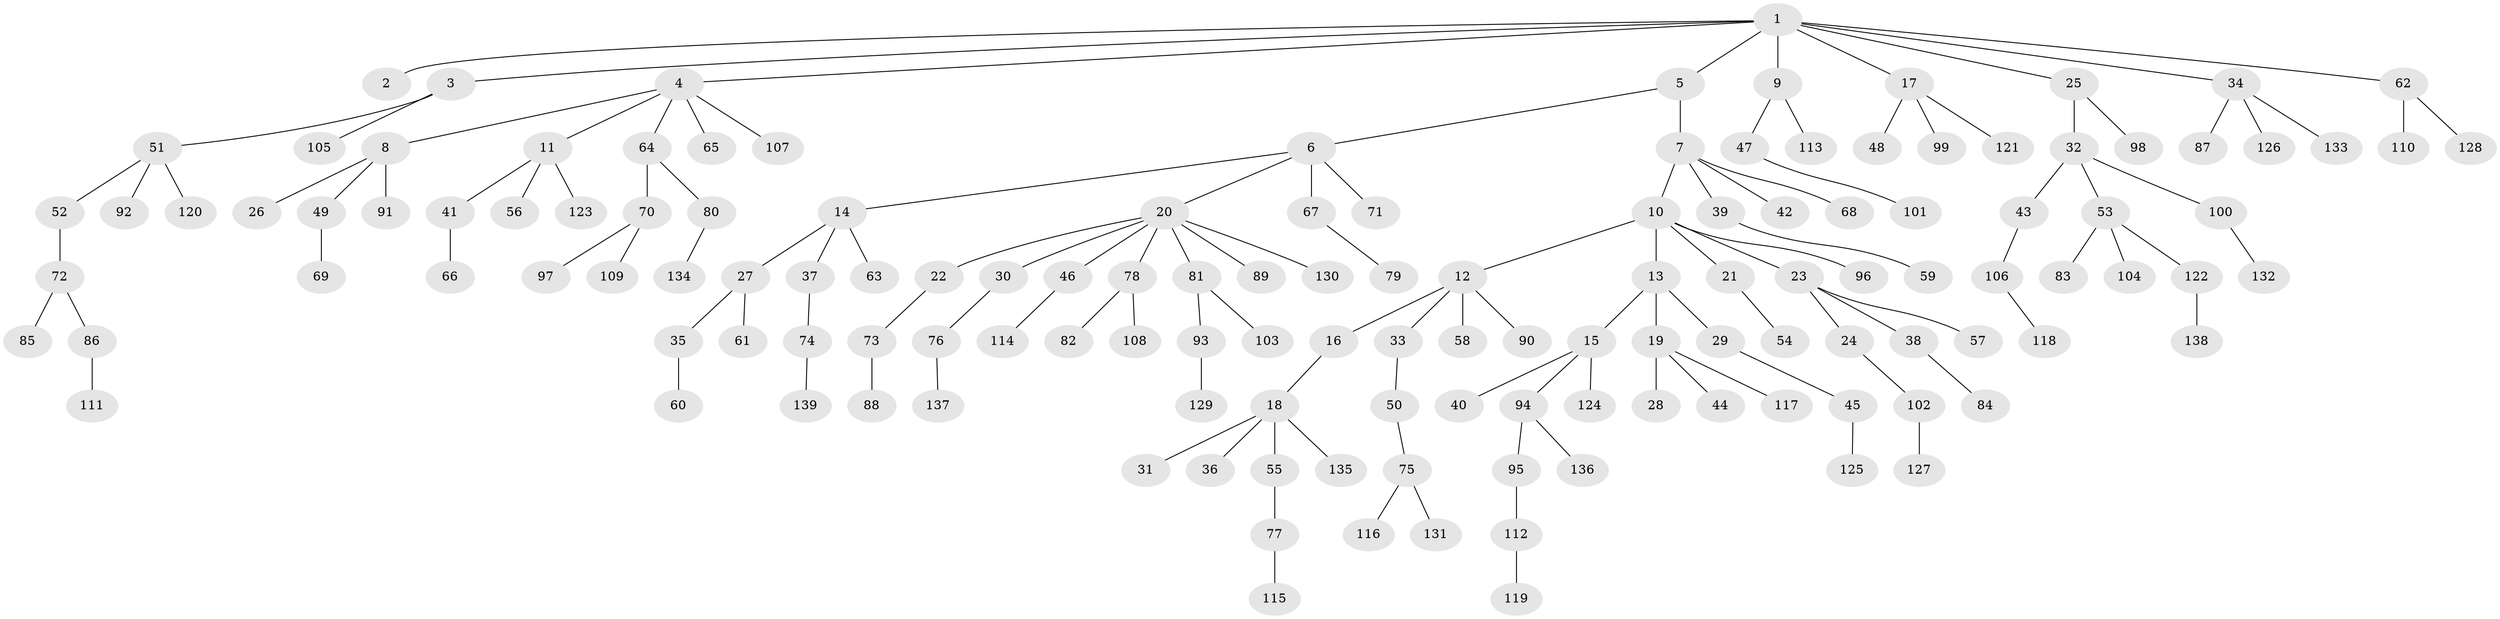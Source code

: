 // coarse degree distribution, {1: 0.6987951807228916, 2: 0.2289156626506024, 4: 0.024096385542168676, 10: 0.024096385542168676, 8: 0.012048192771084338, 32: 0.012048192771084338}
// Generated by graph-tools (version 1.1) at 2025/56/03/04/25 21:56:50]
// undirected, 139 vertices, 138 edges
graph export_dot {
graph [start="1"]
  node [color=gray90,style=filled];
  1;
  2;
  3;
  4;
  5;
  6;
  7;
  8;
  9;
  10;
  11;
  12;
  13;
  14;
  15;
  16;
  17;
  18;
  19;
  20;
  21;
  22;
  23;
  24;
  25;
  26;
  27;
  28;
  29;
  30;
  31;
  32;
  33;
  34;
  35;
  36;
  37;
  38;
  39;
  40;
  41;
  42;
  43;
  44;
  45;
  46;
  47;
  48;
  49;
  50;
  51;
  52;
  53;
  54;
  55;
  56;
  57;
  58;
  59;
  60;
  61;
  62;
  63;
  64;
  65;
  66;
  67;
  68;
  69;
  70;
  71;
  72;
  73;
  74;
  75;
  76;
  77;
  78;
  79;
  80;
  81;
  82;
  83;
  84;
  85;
  86;
  87;
  88;
  89;
  90;
  91;
  92;
  93;
  94;
  95;
  96;
  97;
  98;
  99;
  100;
  101;
  102;
  103;
  104;
  105;
  106;
  107;
  108;
  109;
  110;
  111;
  112;
  113;
  114;
  115;
  116;
  117;
  118;
  119;
  120;
  121;
  122;
  123;
  124;
  125;
  126;
  127;
  128;
  129;
  130;
  131;
  132;
  133;
  134;
  135;
  136;
  137;
  138;
  139;
  1 -- 2;
  1 -- 3;
  1 -- 4;
  1 -- 5;
  1 -- 9;
  1 -- 17;
  1 -- 25;
  1 -- 34;
  1 -- 62;
  3 -- 51;
  3 -- 105;
  4 -- 8;
  4 -- 11;
  4 -- 64;
  4 -- 65;
  4 -- 107;
  5 -- 6;
  5 -- 7;
  6 -- 14;
  6 -- 20;
  6 -- 67;
  6 -- 71;
  7 -- 10;
  7 -- 39;
  7 -- 42;
  7 -- 68;
  8 -- 26;
  8 -- 49;
  8 -- 91;
  9 -- 47;
  9 -- 113;
  10 -- 12;
  10 -- 13;
  10 -- 21;
  10 -- 23;
  10 -- 96;
  11 -- 41;
  11 -- 56;
  11 -- 123;
  12 -- 16;
  12 -- 33;
  12 -- 58;
  12 -- 90;
  13 -- 15;
  13 -- 19;
  13 -- 29;
  14 -- 27;
  14 -- 37;
  14 -- 63;
  15 -- 40;
  15 -- 94;
  15 -- 124;
  16 -- 18;
  17 -- 48;
  17 -- 99;
  17 -- 121;
  18 -- 31;
  18 -- 36;
  18 -- 55;
  18 -- 135;
  19 -- 28;
  19 -- 44;
  19 -- 117;
  20 -- 22;
  20 -- 30;
  20 -- 46;
  20 -- 78;
  20 -- 81;
  20 -- 89;
  20 -- 130;
  21 -- 54;
  22 -- 73;
  23 -- 24;
  23 -- 38;
  23 -- 57;
  24 -- 102;
  25 -- 32;
  25 -- 98;
  27 -- 35;
  27 -- 61;
  29 -- 45;
  30 -- 76;
  32 -- 43;
  32 -- 53;
  32 -- 100;
  33 -- 50;
  34 -- 87;
  34 -- 126;
  34 -- 133;
  35 -- 60;
  37 -- 74;
  38 -- 84;
  39 -- 59;
  41 -- 66;
  43 -- 106;
  45 -- 125;
  46 -- 114;
  47 -- 101;
  49 -- 69;
  50 -- 75;
  51 -- 52;
  51 -- 92;
  51 -- 120;
  52 -- 72;
  53 -- 83;
  53 -- 104;
  53 -- 122;
  55 -- 77;
  62 -- 110;
  62 -- 128;
  64 -- 70;
  64 -- 80;
  67 -- 79;
  70 -- 97;
  70 -- 109;
  72 -- 85;
  72 -- 86;
  73 -- 88;
  74 -- 139;
  75 -- 116;
  75 -- 131;
  76 -- 137;
  77 -- 115;
  78 -- 82;
  78 -- 108;
  80 -- 134;
  81 -- 93;
  81 -- 103;
  86 -- 111;
  93 -- 129;
  94 -- 95;
  94 -- 136;
  95 -- 112;
  100 -- 132;
  102 -- 127;
  106 -- 118;
  112 -- 119;
  122 -- 138;
}
